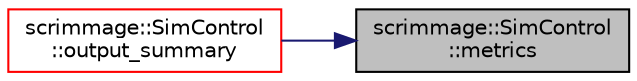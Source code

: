 digraph "scrimmage::SimControl::metrics"
{
 // LATEX_PDF_SIZE
  edge [fontname="Helvetica",fontsize="10",labelfontname="Helvetica",labelfontsize="10"];
  node [fontname="Helvetica",fontsize="10",shape=record];
  rankdir="RL";
  Node1 [label="scrimmage::SimControl\l::metrics",height=0.2,width=0.4,color="black", fillcolor="grey75", style="filled", fontcolor="black",tooltip="Access the metrics plugins."];
  Node1 -> Node2 [dir="back",color="midnightblue",fontsize="10",style="solid",fontname="Helvetica"];
  Node2 [label="scrimmage::SimControl\l::output_summary",height=0.2,width=0.4,color="red", fillcolor="white", style="filled",URL="$classscrimmage_1_1SimControl.html#a4b87dcb28c359d60a71c213a9790b0a1",tooltip=" "];
}
